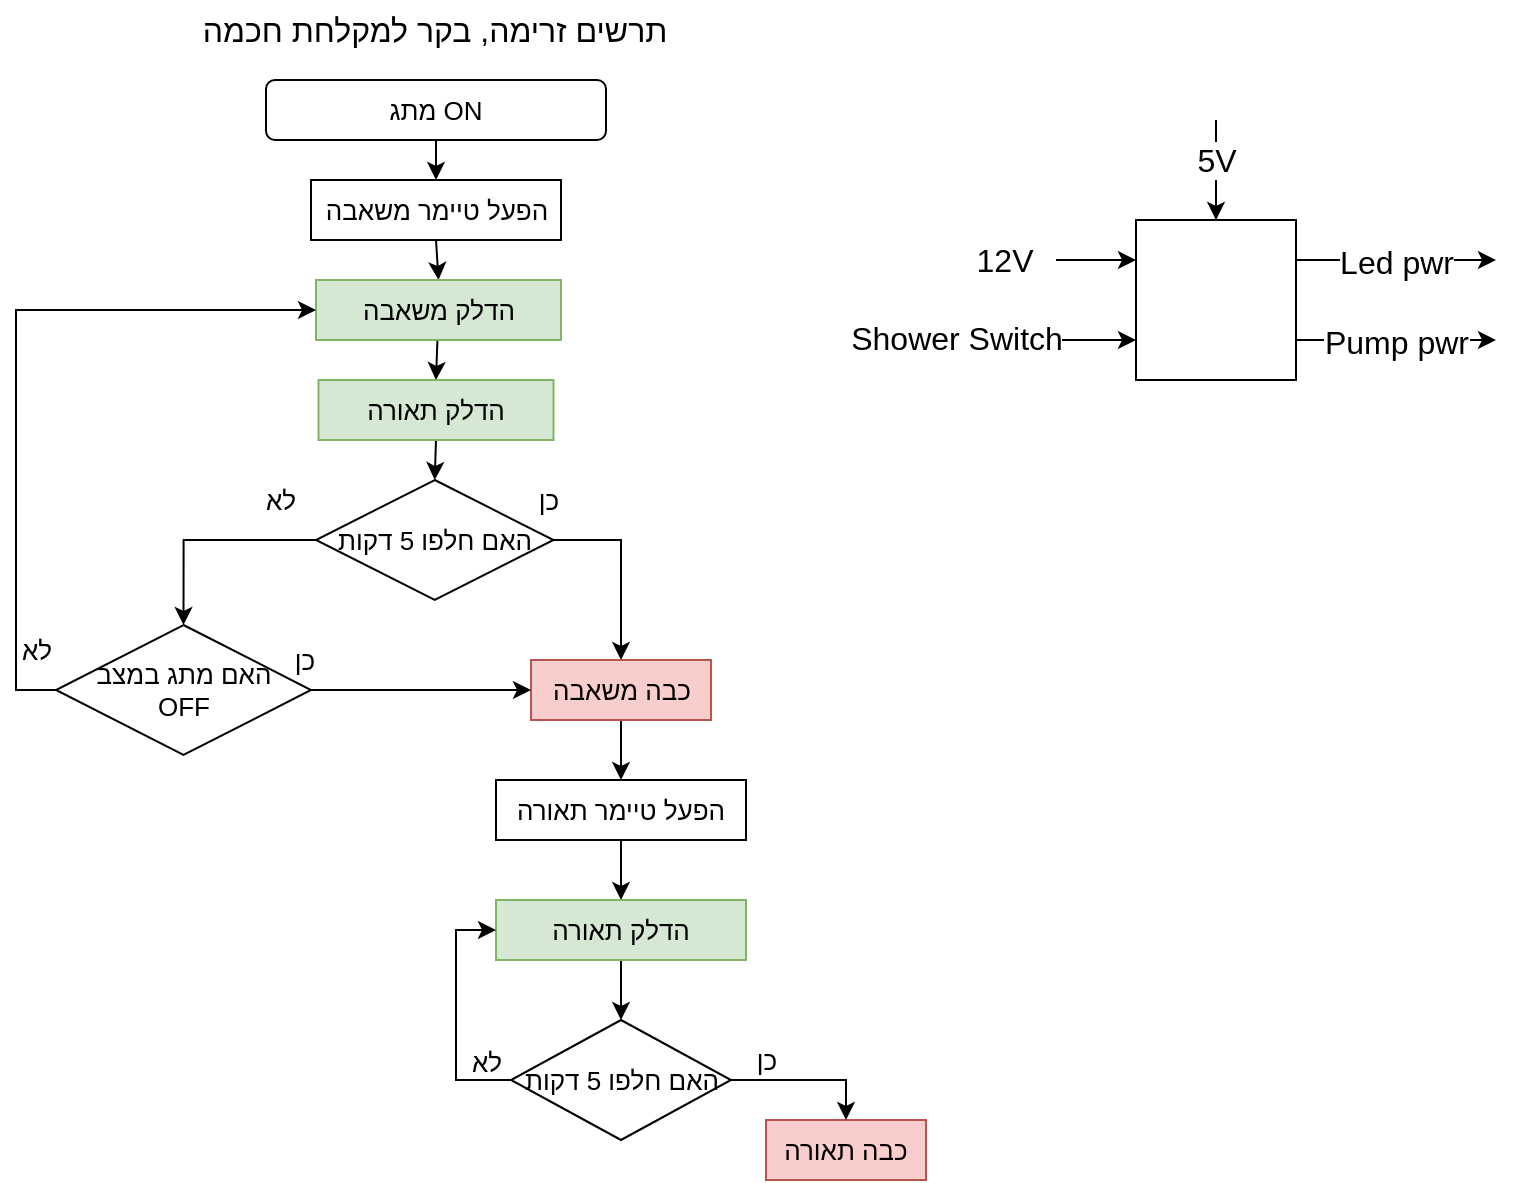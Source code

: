 <mxfile version="20.8.3" type="device"><diagram id="UJu8IeCZ2VEKyfMMKCri" name="Page-1"><mxGraphModel dx="1434" dy="738" grid="1" gridSize="10" guides="1" tooltips="1" connect="1" arrows="1" fold="1" page="1" pageScale="1" pageWidth="827" pageHeight="1169" math="0" shadow="0"><root><mxCell id="0"/><mxCell id="1" parent="0"/><mxCell id="iXC3cn-3oEQBh0ULrfLd-6" style="rounded=0;orthogonalLoop=1;jettySize=auto;html=1;fontSize=13;" edge="1" parent="1" source="iXC3cn-3oEQBh0ULrfLd-1" target="iXC3cn-3oEQBh0ULrfLd-2"><mxGeometry relative="1" as="geometry"/></mxCell><mxCell id="iXC3cn-3oEQBh0ULrfLd-15" style="edgeStyle=none;rounded=0;orthogonalLoop=1;jettySize=auto;html=1;exitX=0.5;exitY=1;exitDx=0;exitDy=0;entryX=0.5;entryY=0;entryDx=0;entryDy=0;fontSize=13;" edge="1" parent="1" source="iXC3cn-3oEQBh0ULrfLd-27" target="iXC3cn-3oEQBh0ULrfLd-20"><mxGeometry relative="1" as="geometry"><mxPoint x="305" y="330" as="targetPoint"/></mxGeometry></mxCell><mxCell id="iXC3cn-3oEQBh0ULrfLd-1" value="מתג ON" style="rounded=1;whiteSpace=wrap;html=1;fontSize=13;" vertex="1" parent="1"><mxGeometry x="155" y="100" width="170" height="30" as="geometry"/></mxCell><mxCell id="iXC3cn-3oEQBh0ULrfLd-25" style="edgeStyle=none;rounded=0;orthogonalLoop=1;jettySize=auto;html=1;exitX=0.5;exitY=1;exitDx=0;exitDy=0;entryX=0.5;entryY=0;entryDx=0;entryDy=0;fontSize=13;" edge="1" parent="1" source="iXC3cn-3oEQBh0ULrfLd-2" target="iXC3cn-3oEQBh0ULrfLd-10"><mxGeometry relative="1" as="geometry"><mxPoint x="400" y="220" as="targetPoint"/></mxGeometry></mxCell><mxCell id="iXC3cn-3oEQBh0ULrfLd-2" value="הפעל טיימר משאבה" style="rounded=0;whiteSpace=wrap;html=1;fontSize=13;" vertex="1" parent="1"><mxGeometry x="177.5" y="150" width="125" height="30" as="geometry"/></mxCell><mxCell id="iXC3cn-3oEQBh0ULrfLd-17" style="edgeStyle=none;rounded=0;orthogonalLoop=1;jettySize=auto;html=1;entryX=0.5;entryY=0;entryDx=0;entryDy=0;fontSize=13;" edge="1" parent="1" source="iXC3cn-3oEQBh0ULrfLd-10" target="iXC3cn-3oEQBh0ULrfLd-34"><mxGeometry relative="1" as="geometry"><mxPoint x="69.22" y="417.99" as="targetPoint"/></mxGeometry></mxCell><mxCell id="iXC3cn-3oEQBh0ULrfLd-10" value="הדלק משאבה" style="rounded=0;whiteSpace=wrap;html=1;fontSize=13;fillColor=#d5e8d4;strokeColor=#82b366;" vertex="1" parent="1"><mxGeometry x="180" y="200" width="122.5" height="30" as="geometry"/></mxCell><mxCell id="iXC3cn-3oEQBh0ULrfLd-11" value="כבה תאורה" style="rounded=0;whiteSpace=wrap;html=1;fontSize=13;fillColor=#f8cecc;strokeColor=#b85450;" vertex="1" parent="1"><mxGeometry x="405" y="620" width="80" height="30" as="geometry"/></mxCell><mxCell id="iXC3cn-3oEQBh0ULrfLd-20" value="הפעל טיימר תאורה" style="rounded=0;whiteSpace=wrap;html=1;fontSize=13;" vertex="1" parent="1"><mxGeometry x="270" y="450" width="125" height="30" as="geometry"/></mxCell><mxCell id="iXC3cn-3oEQBh0ULrfLd-28" value="" style="edgeStyle=orthogonalEdgeStyle;rounded=0;orthogonalLoop=1;jettySize=auto;html=1;entryX=0.5;entryY=0;entryDx=0;entryDy=0;exitX=1;exitY=0.5;exitDx=0;exitDy=0;fontSize=13;" edge="1" parent="1" source="iXC3cn-3oEQBh0ULrfLd-22" target="iXC3cn-3oEQBh0ULrfLd-27"><mxGeometry relative="1" as="geometry"><mxPoint x="298.75" y="380" as="sourcePoint"/></mxGeometry></mxCell><mxCell id="iXC3cn-3oEQBh0ULrfLd-29" value="כן" style="edgeLabel;html=1;align=center;verticalAlign=middle;resizable=0;points=[];fontSize=13;" vertex="1" connectable="0" parent="iXC3cn-3oEQBh0ULrfLd-28"><mxGeometry x="-0.584" relative="1" as="geometry"><mxPoint x="-23" y="-20" as="offset"/></mxGeometry></mxCell><mxCell id="iXC3cn-3oEQBh0ULrfLd-22" value="האם חלפו 5 דקות" style="rhombus;whiteSpace=wrap;html=1;fontSize=13;" vertex="1" parent="1"><mxGeometry x="180" y="300" width="118.75" height="60" as="geometry"/></mxCell><mxCell id="iXC3cn-3oEQBh0ULrfLd-27" value="כבה משאבה" style="rounded=0;whiteSpace=wrap;html=1;fontSize=13;fillColor=#f8cecc;strokeColor=#b85450;" vertex="1" parent="1"><mxGeometry x="287.5" y="390" width="90" height="30" as="geometry"/></mxCell><mxCell id="iXC3cn-3oEQBh0ULrfLd-30" value="האם חלפו 5 דקות" style="rhombus;whiteSpace=wrap;html=1;fontSize=13;" vertex="1" parent="1"><mxGeometry x="277.5" y="570" width="110" height="60" as="geometry"/></mxCell><mxCell id="iXC3cn-3oEQBh0ULrfLd-31" style="edgeStyle=none;rounded=0;orthogonalLoop=1;jettySize=auto;html=1;exitX=0.5;exitY=1;exitDx=0;exitDy=0;entryX=0.5;entryY=0;entryDx=0;entryDy=0;fontSize=13;" edge="1" parent="1" source="iXC3cn-3oEQBh0ULrfLd-20" target="iXC3cn-3oEQBh0ULrfLd-36"><mxGeometry relative="1" as="geometry"><mxPoint x="355" y="470" as="sourcePoint"/><mxPoint x="355" y="500" as="targetPoint"/></mxGeometry></mxCell><mxCell id="iXC3cn-3oEQBh0ULrfLd-32" value="" style="edgeStyle=orthogonalEdgeStyle;rounded=0;orthogonalLoop=1;jettySize=auto;html=1;entryX=0.5;entryY=0;entryDx=0;entryDy=0;fontSize=13;exitX=1;exitY=0.5;exitDx=0;exitDy=0;" edge="1" parent="1" source="iXC3cn-3oEQBh0ULrfLd-30" target="iXC3cn-3oEQBh0ULrfLd-11"><mxGeometry relative="1" as="geometry"><mxPoint x="520" y="500" as="sourcePoint"/><mxPoint x="532.5" y="640" as="targetPoint"/></mxGeometry></mxCell><mxCell id="iXC3cn-3oEQBh0ULrfLd-33" value="כן" style="edgeLabel;html=1;align=center;verticalAlign=middle;resizable=0;points=[];fontSize=13;" vertex="1" connectable="0" parent="iXC3cn-3oEQBh0ULrfLd-32"><mxGeometry x="-0.584" relative="1" as="geometry"><mxPoint x="1" y="-10" as="offset"/></mxGeometry></mxCell><mxCell id="iXC3cn-3oEQBh0ULrfLd-46" style="edgeStyle=orthogonalEdgeStyle;rounded=0;orthogonalLoop=1;jettySize=auto;html=1;exitX=0.5;exitY=1;exitDx=0;exitDy=0;entryX=0.5;entryY=0;entryDx=0;entryDy=0;fontSize=13;" edge="1" parent="1" source="iXC3cn-3oEQBh0ULrfLd-34" target="iXC3cn-3oEQBh0ULrfLd-22"><mxGeometry relative="1" as="geometry"/></mxCell><mxCell id="iXC3cn-3oEQBh0ULrfLd-34" value="הדלק תאורה" style="rounded=0;whiteSpace=wrap;html=1;fontSize=13;fillColor=#d5e8d4;strokeColor=#82b366;" vertex="1" parent="1"><mxGeometry x="181.25" y="250" width="117.5" height="30" as="geometry"/></mxCell><mxCell id="iXC3cn-3oEQBh0ULrfLd-35" value="האם מתג במצב&lt;br style=&quot;font-size: 13px;&quot;&gt;OFF" style="rhombus;whiteSpace=wrap;html=1;fontSize=13;" vertex="1" parent="1"><mxGeometry x="50" y="372.5" width="127.5" height="65" as="geometry"/></mxCell><mxCell id="iXC3cn-3oEQBh0ULrfLd-37" style="edgeStyle=orthogonalEdgeStyle;rounded=0;orthogonalLoop=1;jettySize=auto;html=1;exitX=0.5;exitY=1;exitDx=0;exitDy=0;entryX=0.5;entryY=0;entryDx=0;entryDy=0;fontSize=13;" edge="1" parent="1" source="iXC3cn-3oEQBh0ULrfLd-36" target="iXC3cn-3oEQBh0ULrfLd-30"><mxGeometry relative="1" as="geometry"/></mxCell><mxCell id="iXC3cn-3oEQBh0ULrfLd-36" value="הדלק תאורה" style="rounded=0;whiteSpace=wrap;html=1;fontSize=13;fillColor=#d5e8d4;strokeColor=#82b366;" vertex="1" parent="1"><mxGeometry x="270" y="510" width="125" height="30" as="geometry"/></mxCell><mxCell id="iXC3cn-3oEQBh0ULrfLd-38" style="edgeStyle=orthogonalEdgeStyle;rounded=0;orthogonalLoop=1;jettySize=auto;html=1;entryX=0;entryY=0.5;entryDx=0;entryDy=0;exitX=0;exitY=0.5;exitDx=0;exitDy=0;fontSize=13;" edge="1" parent="1" source="iXC3cn-3oEQBh0ULrfLd-30" target="iXC3cn-3oEQBh0ULrfLd-36"><mxGeometry relative="1" as="geometry"><mxPoint x="157.5" y="370" as="sourcePoint"/><mxPoint x="97.5" y="410" as="targetPoint"/></mxGeometry></mxCell><mxCell id="iXC3cn-3oEQBh0ULrfLd-39" value="לא" style="edgeLabel;html=1;align=center;verticalAlign=middle;resizable=0;points=[];fontSize=13;" vertex="1" connectable="0" parent="iXC3cn-3oEQBh0ULrfLd-38"><mxGeometry x="0.351" relative="1" as="geometry"><mxPoint x="15" y="46" as="offset"/></mxGeometry></mxCell><mxCell id="iXC3cn-3oEQBh0ULrfLd-44" style="edgeStyle=orthogonalEdgeStyle;rounded=0;orthogonalLoop=1;jettySize=auto;html=1;entryX=0.5;entryY=0;entryDx=0;entryDy=0;exitX=0;exitY=0.5;exitDx=0;exitDy=0;fontSize=13;" edge="1" parent="1" source="iXC3cn-3oEQBh0ULrfLd-22" target="iXC3cn-3oEQBh0ULrfLd-35"><mxGeometry relative="1" as="geometry"><mxPoint x="90" y="380" as="sourcePoint"/><mxPoint x="115" y="285" as="targetPoint"/></mxGeometry></mxCell><mxCell id="iXC3cn-3oEQBh0ULrfLd-47" value="לא" style="edgeLabel;html=1;align=center;verticalAlign=middle;resizable=0;points=[];fontSize=13;" vertex="1" connectable="0" parent="iXC3cn-3oEQBh0ULrfLd-44"><mxGeometry x="-0.551" y="-4" relative="1" as="geometry"><mxPoint x="6" y="-16" as="offset"/></mxGeometry></mxCell><mxCell id="iXC3cn-3oEQBh0ULrfLd-49" style="edgeStyle=orthogonalEdgeStyle;rounded=0;orthogonalLoop=1;jettySize=auto;html=1;entryX=0;entryY=0.5;entryDx=0;entryDy=0;exitX=0;exitY=0.5;exitDx=0;exitDy=0;fontSize=13;" edge="1" parent="1" source="iXC3cn-3oEQBh0ULrfLd-35" target="iXC3cn-3oEQBh0ULrfLd-10"><mxGeometry relative="1" as="geometry"><mxPoint x="190" y="350" as="sourcePoint"/><mxPoint x="117.5" y="380" as="targetPoint"/></mxGeometry></mxCell><mxCell id="iXC3cn-3oEQBh0ULrfLd-50" value="לא" style="edgeLabel;html=1;align=center;verticalAlign=middle;resizable=0;points=[];fontSize=13;" vertex="1" connectable="0" parent="iXC3cn-3oEQBh0ULrfLd-49"><mxGeometry x="-0.551" y="-4" relative="1" as="geometry"><mxPoint x="6" y="41" as="offset"/></mxGeometry></mxCell><mxCell id="iXC3cn-3oEQBh0ULrfLd-51" value="" style="edgeStyle=orthogonalEdgeStyle;rounded=0;orthogonalLoop=1;jettySize=auto;html=1;exitX=1;exitY=0.5;exitDx=0;exitDy=0;entryX=0;entryY=0.5;entryDx=0;entryDy=0;fontSize=13;" edge="1" parent="1" source="iXC3cn-3oEQBh0ULrfLd-35" target="iXC3cn-3oEQBh0ULrfLd-27"><mxGeometry relative="1" as="geometry"><mxPoint x="308.75" y="350" as="sourcePoint"/><mxPoint x="330" y="380" as="targetPoint"/></mxGeometry></mxCell><mxCell id="iXC3cn-3oEQBh0ULrfLd-52" value="כן" style="edgeLabel;html=1;align=center;verticalAlign=middle;resizable=0;points=[];fontSize=13;" vertex="1" connectable="0" parent="iXC3cn-3oEQBh0ULrfLd-51"><mxGeometry x="-0.584" relative="1" as="geometry"><mxPoint x="-27" y="-15" as="offset"/></mxGeometry></mxCell><mxCell id="iXC3cn-3oEQBh0ULrfLd-53" value="תרשים זרימה, בקר למקלחת חכמה" style="text;html=1;align=center;verticalAlign=middle;resizable=0;points=[];autosize=1;strokeColor=none;fillColor=none;fontSize=16;" vertex="1" parent="1"><mxGeometry x="119.38" y="60" width="240" height="30" as="geometry"/></mxCell><mxCell id="iXC3cn-3oEQBh0ULrfLd-63" value="Led pwr" style="edgeStyle=orthogonalEdgeStyle;rounded=0;orthogonalLoop=1;jettySize=auto;html=1;exitX=1;exitY=0.25;exitDx=0;exitDy=0;fontSize=16;" edge="1" parent="1" source="iXC3cn-3oEQBh0ULrfLd-54"><mxGeometry relative="1" as="geometry"><mxPoint x="770" y="190" as="targetPoint"/></mxGeometry></mxCell><mxCell id="iXC3cn-3oEQBh0ULrfLd-54" value="" style="whiteSpace=wrap;html=1;aspect=fixed;fontSize=16;" vertex="1" parent="1"><mxGeometry x="590" y="170" width="80" height="80" as="geometry"/></mxCell><mxCell id="iXC3cn-3oEQBh0ULrfLd-57" value="" style="endArrow=classic;html=1;rounded=0;fontSize=16;entryX=0;entryY=0.25;entryDx=0;entryDy=0;" edge="1" parent="1" target="iXC3cn-3oEQBh0ULrfLd-54"><mxGeometry width="50" height="50" relative="1" as="geometry"><mxPoint x="550" y="190" as="sourcePoint"/><mxPoint x="550" y="185" as="targetPoint"/></mxGeometry></mxCell><mxCell id="iXC3cn-3oEQBh0ULrfLd-60" value="12V" style="edgeLabel;html=1;align=center;verticalAlign=middle;resizable=0;points=[];fontSize=16;" vertex="1" connectable="0" parent="iXC3cn-3oEQBh0ULrfLd-57"><mxGeometry x="-0.575" y="1" relative="1" as="geometry"><mxPoint x="-35" y="1" as="offset"/></mxGeometry></mxCell><mxCell id="iXC3cn-3oEQBh0ULrfLd-58" value="" style="endArrow=classic;html=1;rounded=0;fontSize=16;entryX=0.5;entryY=0;entryDx=0;entryDy=0;" edge="1" parent="1" target="iXC3cn-3oEQBh0ULrfLd-54"><mxGeometry width="50" height="50" relative="1" as="geometry"><mxPoint x="630" y="120" as="sourcePoint"/><mxPoint x="620" y="100" as="targetPoint"/></mxGeometry></mxCell><mxCell id="iXC3cn-3oEQBh0ULrfLd-61" value="5V" style="edgeLabel;html=1;align=center;verticalAlign=middle;resizable=0;points=[];fontSize=16;" vertex="1" connectable="0" parent="iXC3cn-3oEQBh0ULrfLd-58"><mxGeometry x="-0.475" y="-1" relative="1" as="geometry"><mxPoint x="1" y="7" as="offset"/></mxGeometry></mxCell><mxCell id="iXC3cn-3oEQBh0ULrfLd-59" value="" style="endArrow=classic;html=1;rounded=0;fontSize=16;entryX=0;entryY=0.25;entryDx=0;entryDy=0;" edge="1" parent="1"><mxGeometry width="50" height="50" relative="1" as="geometry"><mxPoint x="510" y="230" as="sourcePoint"/><mxPoint x="590" y="230" as="targetPoint"/></mxGeometry></mxCell><mxCell id="iXC3cn-3oEQBh0ULrfLd-62" value="Shower Switch" style="edgeLabel;html=1;align=center;verticalAlign=middle;resizable=0;points=[];fontSize=16;" vertex="1" connectable="0" parent="iXC3cn-3oEQBh0ULrfLd-59"><mxGeometry x="-0.625" y="1" relative="1" as="geometry"><mxPoint x="-25" as="offset"/></mxGeometry></mxCell><mxCell id="iXC3cn-3oEQBh0ULrfLd-66" value="Pump pwr" style="edgeStyle=orthogonalEdgeStyle;rounded=0;orthogonalLoop=1;jettySize=auto;html=1;fontSize=16;exitX=1;exitY=0.75;exitDx=0;exitDy=0;" edge="1" parent="1" source="iXC3cn-3oEQBh0ULrfLd-54"><mxGeometry relative="1" as="geometry"><mxPoint x="770" y="230" as="targetPoint"/><mxPoint x="700" y="250" as="sourcePoint"/></mxGeometry></mxCell></root></mxGraphModel></diagram></mxfile>